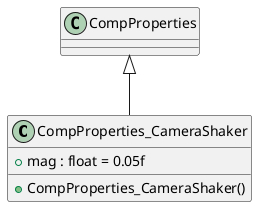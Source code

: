 @startuml
class CompProperties_CameraShaker {
    + mag : float = 0.05f
    + CompProperties_CameraShaker()
}
CompProperties <|-- CompProperties_CameraShaker
@enduml
